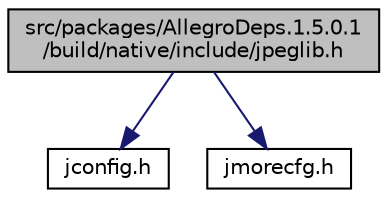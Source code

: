 digraph "src/packages/AllegroDeps.1.5.0.1/build/native/include/jpeglib.h"
{
  edge [fontname="Helvetica",fontsize="10",labelfontname="Helvetica",labelfontsize="10"];
  node [fontname="Helvetica",fontsize="10",shape=record];
  Node0 [label="src/packages/AllegroDeps.1.5.0.1\l/build/native/include/jpeglib.h",height=0.2,width=0.4,color="black", fillcolor="grey75", style="filled", fontcolor="black"];
  Node0 -> Node1 [color="midnightblue",fontsize="10",style="solid",fontname="Helvetica"];
  Node1 [label="jconfig.h",height=0.2,width=0.4,color="black", fillcolor="white", style="filled",URL="$jconfig_8h.html"];
  Node0 -> Node2 [color="midnightblue",fontsize="10",style="solid",fontname="Helvetica"];
  Node2 [label="jmorecfg.h",height=0.2,width=0.4,color="black", fillcolor="white", style="filled",URL="$jmorecfg_8h.html"];
}
